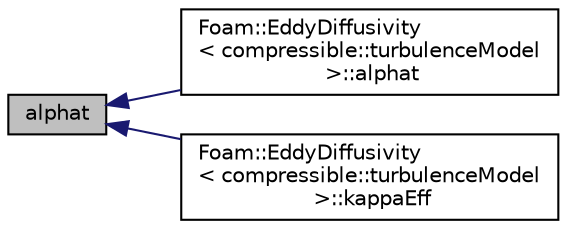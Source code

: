 digraph "alphat"
{
  bgcolor="transparent";
  edge [fontname="Helvetica",fontsize="10",labelfontname="Helvetica",labelfontsize="10"];
  node [fontname="Helvetica",fontsize="10",shape=record];
  rankdir="LR";
  Node1 [label="alphat",height=0.2,width=0.4,color="black", fillcolor="grey75", style="filled" fontcolor="black"];
  Node1 -> Node2 [dir="back",color="midnightblue",fontsize="10",style="solid",fontname="Helvetica"];
  Node2 [label="Foam::EddyDiffusivity\l\< compressible::turbulenceModel\l \>::alphat",height=0.2,width=0.4,color="black",URL="$classFoam_1_1EddyDiffusivity.html#a727bf0eea1e8fa614f2570847a8a7c94",tooltip="Return the turbulent thermal diffusivity for enthalpy for a patch. "];
  Node1 -> Node3 [dir="back",color="midnightblue",fontsize="10",style="solid",fontname="Helvetica"];
  Node3 [label="Foam::EddyDiffusivity\l\< compressible::turbulenceModel\l \>::kappaEff",height=0.2,width=0.4,color="black",URL="$classFoam_1_1EddyDiffusivity.html#a34d3537d2e3767dab7a2ff7aaf293e0b",tooltip="Return the effective turbulent thermal diffusivity for temperature. "];
}
